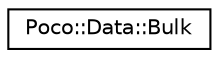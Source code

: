 digraph "Graphical Class Hierarchy"
{
 // LATEX_PDF_SIZE
  edge [fontname="Helvetica",fontsize="10",labelfontname="Helvetica",labelfontsize="10"];
  node [fontname="Helvetica",fontsize="10",shape=record];
  rankdir="LR";
  Node0 [label="Poco::Data::Bulk",height=0.2,width=0.4,color="black", fillcolor="white", style="filled",URL="$classPoco_1_1Data_1_1Bulk.html",tooltip=" "];
}
